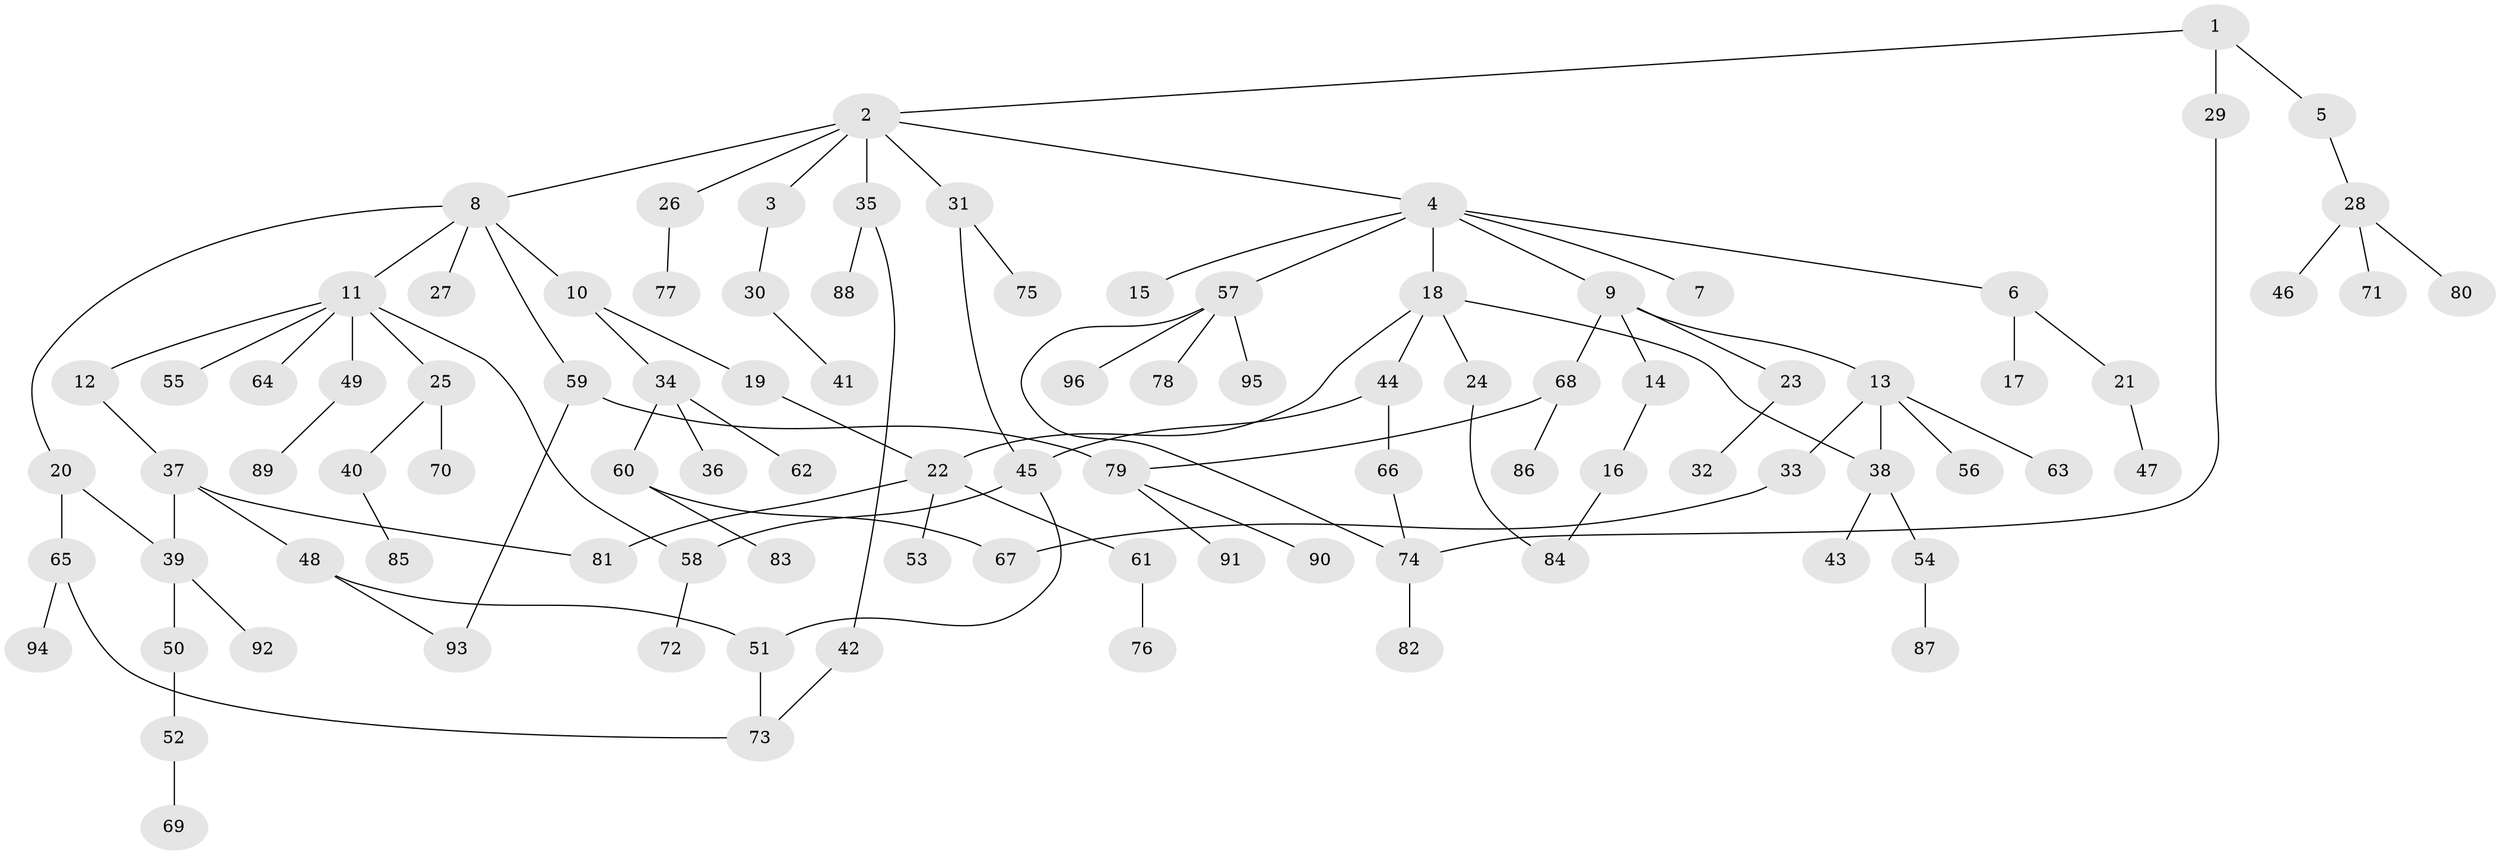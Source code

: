 // Generated by graph-tools (version 1.1) at 2025/01/03/09/25 03:01:11]
// undirected, 96 vertices, 110 edges
graph export_dot {
graph [start="1"]
  node [color=gray90,style=filled];
  1;
  2;
  3;
  4;
  5;
  6;
  7;
  8;
  9;
  10;
  11;
  12;
  13;
  14;
  15;
  16;
  17;
  18;
  19;
  20;
  21;
  22;
  23;
  24;
  25;
  26;
  27;
  28;
  29;
  30;
  31;
  32;
  33;
  34;
  35;
  36;
  37;
  38;
  39;
  40;
  41;
  42;
  43;
  44;
  45;
  46;
  47;
  48;
  49;
  50;
  51;
  52;
  53;
  54;
  55;
  56;
  57;
  58;
  59;
  60;
  61;
  62;
  63;
  64;
  65;
  66;
  67;
  68;
  69;
  70;
  71;
  72;
  73;
  74;
  75;
  76;
  77;
  78;
  79;
  80;
  81;
  82;
  83;
  84;
  85;
  86;
  87;
  88;
  89;
  90;
  91;
  92;
  93;
  94;
  95;
  96;
  1 -- 2;
  1 -- 5;
  1 -- 29;
  2 -- 3;
  2 -- 4;
  2 -- 8;
  2 -- 26;
  2 -- 31;
  2 -- 35;
  3 -- 30;
  4 -- 6;
  4 -- 7;
  4 -- 9;
  4 -- 15;
  4 -- 18;
  4 -- 57;
  5 -- 28;
  6 -- 17;
  6 -- 21;
  8 -- 10;
  8 -- 11;
  8 -- 20;
  8 -- 27;
  8 -- 59;
  9 -- 13;
  9 -- 14;
  9 -- 23;
  9 -- 68;
  10 -- 19;
  10 -- 34;
  11 -- 12;
  11 -- 25;
  11 -- 49;
  11 -- 55;
  11 -- 58;
  11 -- 64;
  12 -- 37;
  13 -- 33;
  13 -- 56;
  13 -- 63;
  13 -- 38;
  14 -- 16;
  16 -- 84;
  18 -- 22;
  18 -- 24;
  18 -- 38;
  18 -- 44;
  19 -- 22;
  20 -- 39;
  20 -- 65;
  21 -- 47;
  22 -- 53;
  22 -- 61;
  22 -- 81;
  23 -- 32;
  24 -- 84;
  25 -- 40;
  25 -- 70;
  26 -- 77;
  28 -- 46;
  28 -- 71;
  28 -- 80;
  29 -- 74;
  30 -- 41;
  31 -- 75;
  31 -- 45;
  33 -- 67;
  34 -- 36;
  34 -- 60;
  34 -- 62;
  35 -- 42;
  35 -- 88;
  37 -- 48;
  37 -- 81;
  37 -- 39;
  38 -- 43;
  38 -- 54;
  39 -- 50;
  39 -- 92;
  40 -- 85;
  42 -- 73;
  44 -- 45;
  44 -- 66;
  45 -- 51;
  45 -- 58;
  48 -- 51;
  48 -- 93;
  49 -- 89;
  50 -- 52;
  51 -- 73;
  52 -- 69;
  54 -- 87;
  57 -- 78;
  57 -- 95;
  57 -- 96;
  57 -- 74;
  58 -- 72;
  59 -- 93;
  59 -- 79;
  60 -- 67;
  60 -- 83;
  61 -- 76;
  65 -- 94;
  65 -- 73;
  66 -- 74;
  68 -- 79;
  68 -- 86;
  74 -- 82;
  79 -- 90;
  79 -- 91;
}

